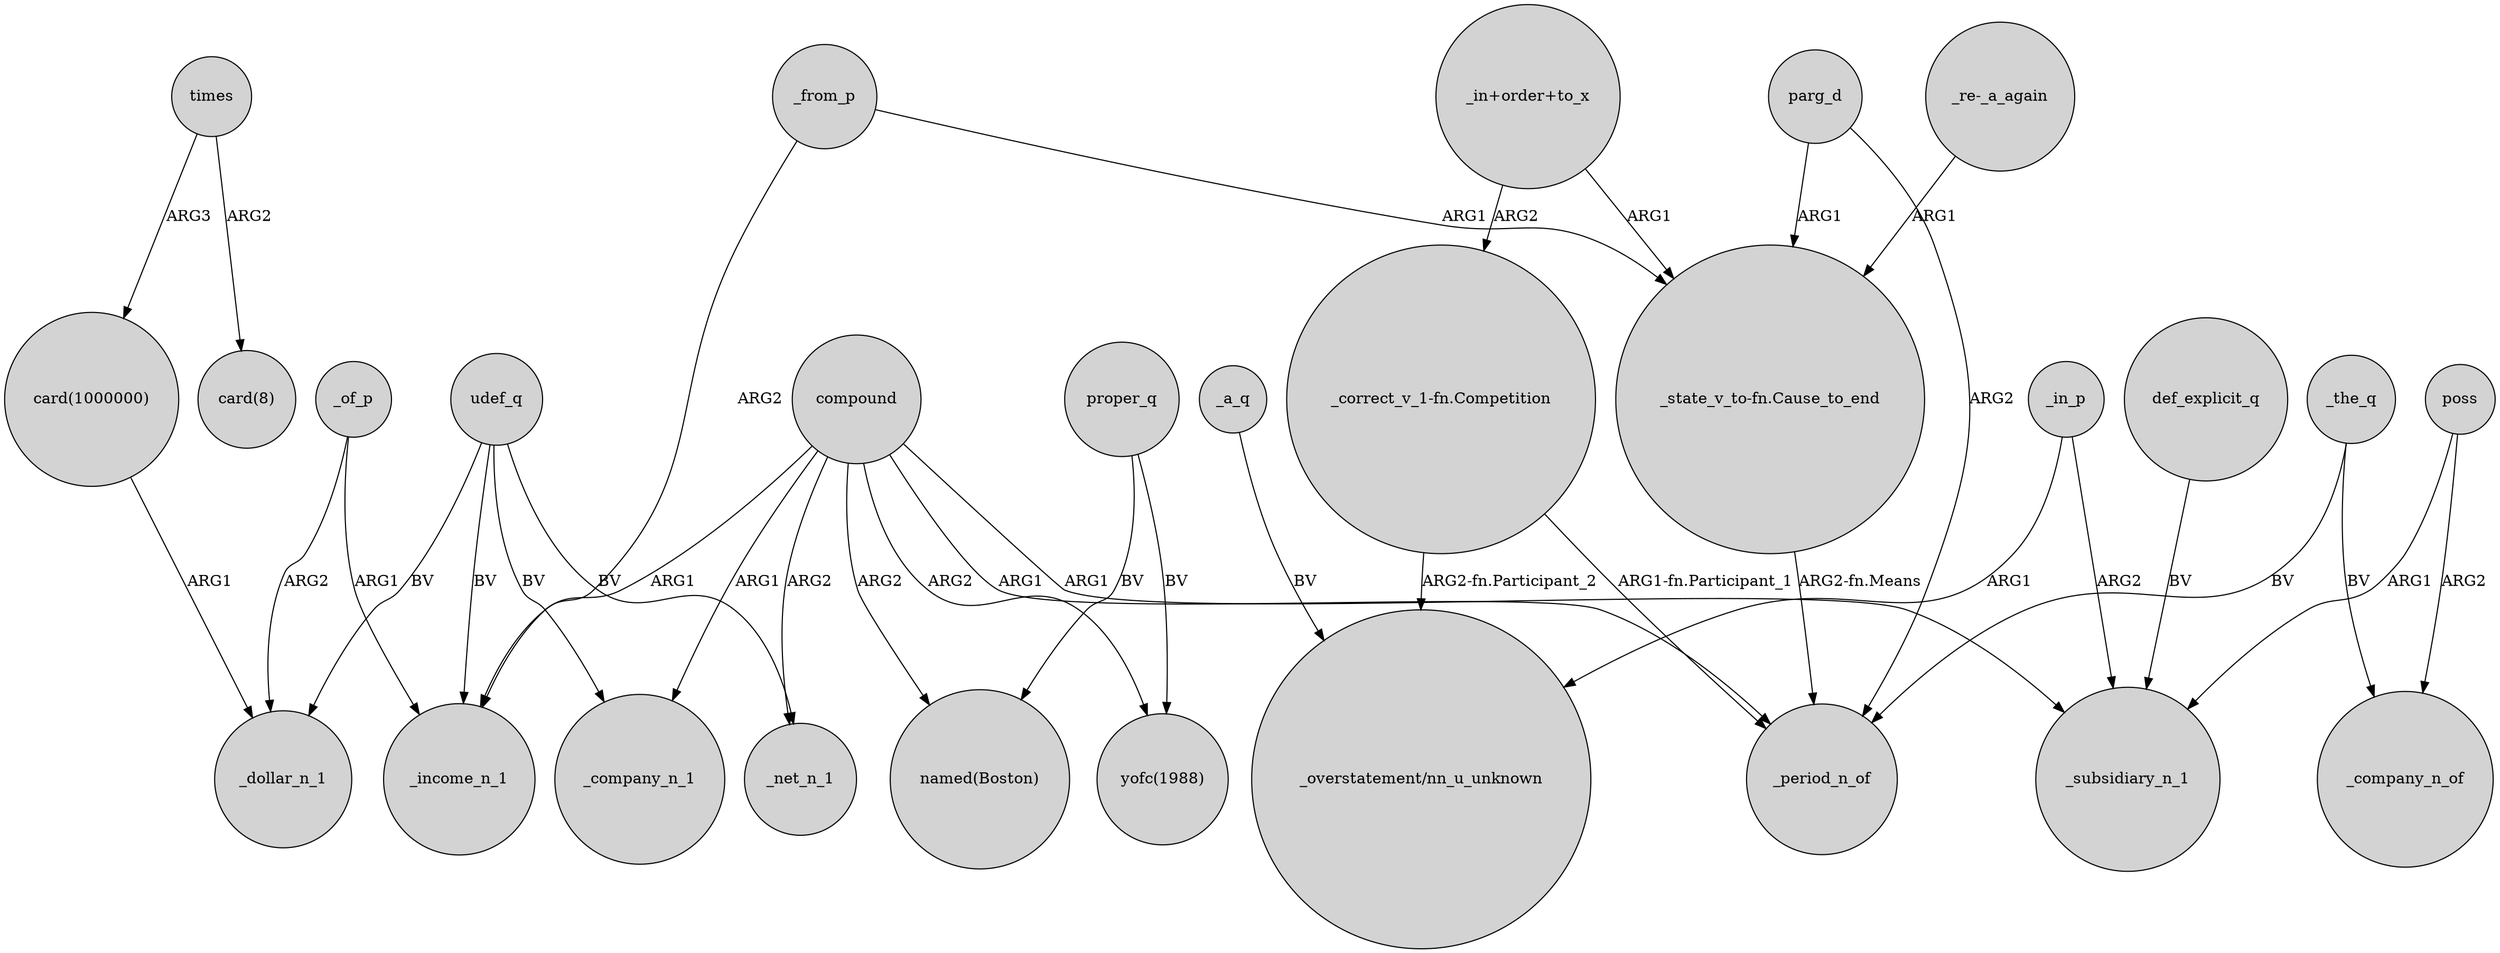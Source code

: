 digraph {
	node [shape=circle style=filled]
	"_in+order+to_x" -> "_correct_v_1-fn.Competition" [label=ARG2]
	compound -> _net_n_1 [label=ARG2]
	udef_q -> _company_n_1 [label=BV]
	udef_q -> _income_n_1 [label=BV]
	compound -> "yofc(1988)" [label=ARG2]
	_in_p -> "_overstatement/nn_u_unknown" [label=ARG1]
	times -> "card(1000000)" [label=ARG3]
	proper_q -> "named(Boston)" [label=BV]
	_of_p -> _income_n_1 [label=ARG1]
	compound -> _company_n_1 [label=ARG1]
	"_correct_v_1-fn.Competition" -> _period_n_of [label="ARG1-fn.Participant_1"]
	"_correct_v_1-fn.Competition" -> "_overstatement/nn_u_unknown" [label="ARG2-fn.Participant_2"]
	poss -> _company_n_of [label=ARG2]
	"_state_v_to-fn.Cause_to_end" -> _period_n_of [label="ARG2-fn.Means"]
	compound -> _income_n_1 [label=ARG1]
	udef_q -> _net_n_1 [label=BV]
	"_re-_a_again" -> "_state_v_to-fn.Cause_to_end" [label=ARG1]
	udef_q -> _dollar_n_1 [label=BV]
	"card(1000000)" -> _dollar_n_1 [label=ARG1]
	def_explicit_q -> _subsidiary_n_1 [label=BV]
	_from_p -> _income_n_1 [label=ARG2]
	proper_q -> "yofc(1988)" [label=BV]
	poss -> _subsidiary_n_1 [label=ARG1]
	compound -> _period_n_of [label=ARG1]
	_from_p -> "_state_v_to-fn.Cause_to_end" [label=ARG1]
	_in_p -> _subsidiary_n_1 [label=ARG2]
	parg_d -> _period_n_of [label=ARG2]
	compound -> _subsidiary_n_1 [label=ARG1]
	_the_q -> _period_n_of [label=BV]
	_of_p -> _dollar_n_1 [label=ARG2]
	_a_q -> "_overstatement/nn_u_unknown" [label=BV]
	times -> "card(8)" [label=ARG2]
	_the_q -> _company_n_of [label=BV]
	"_in+order+to_x" -> "_state_v_to-fn.Cause_to_end" [label=ARG1]
	parg_d -> "_state_v_to-fn.Cause_to_end" [label=ARG1]
	compound -> "named(Boston)" [label=ARG2]
}
